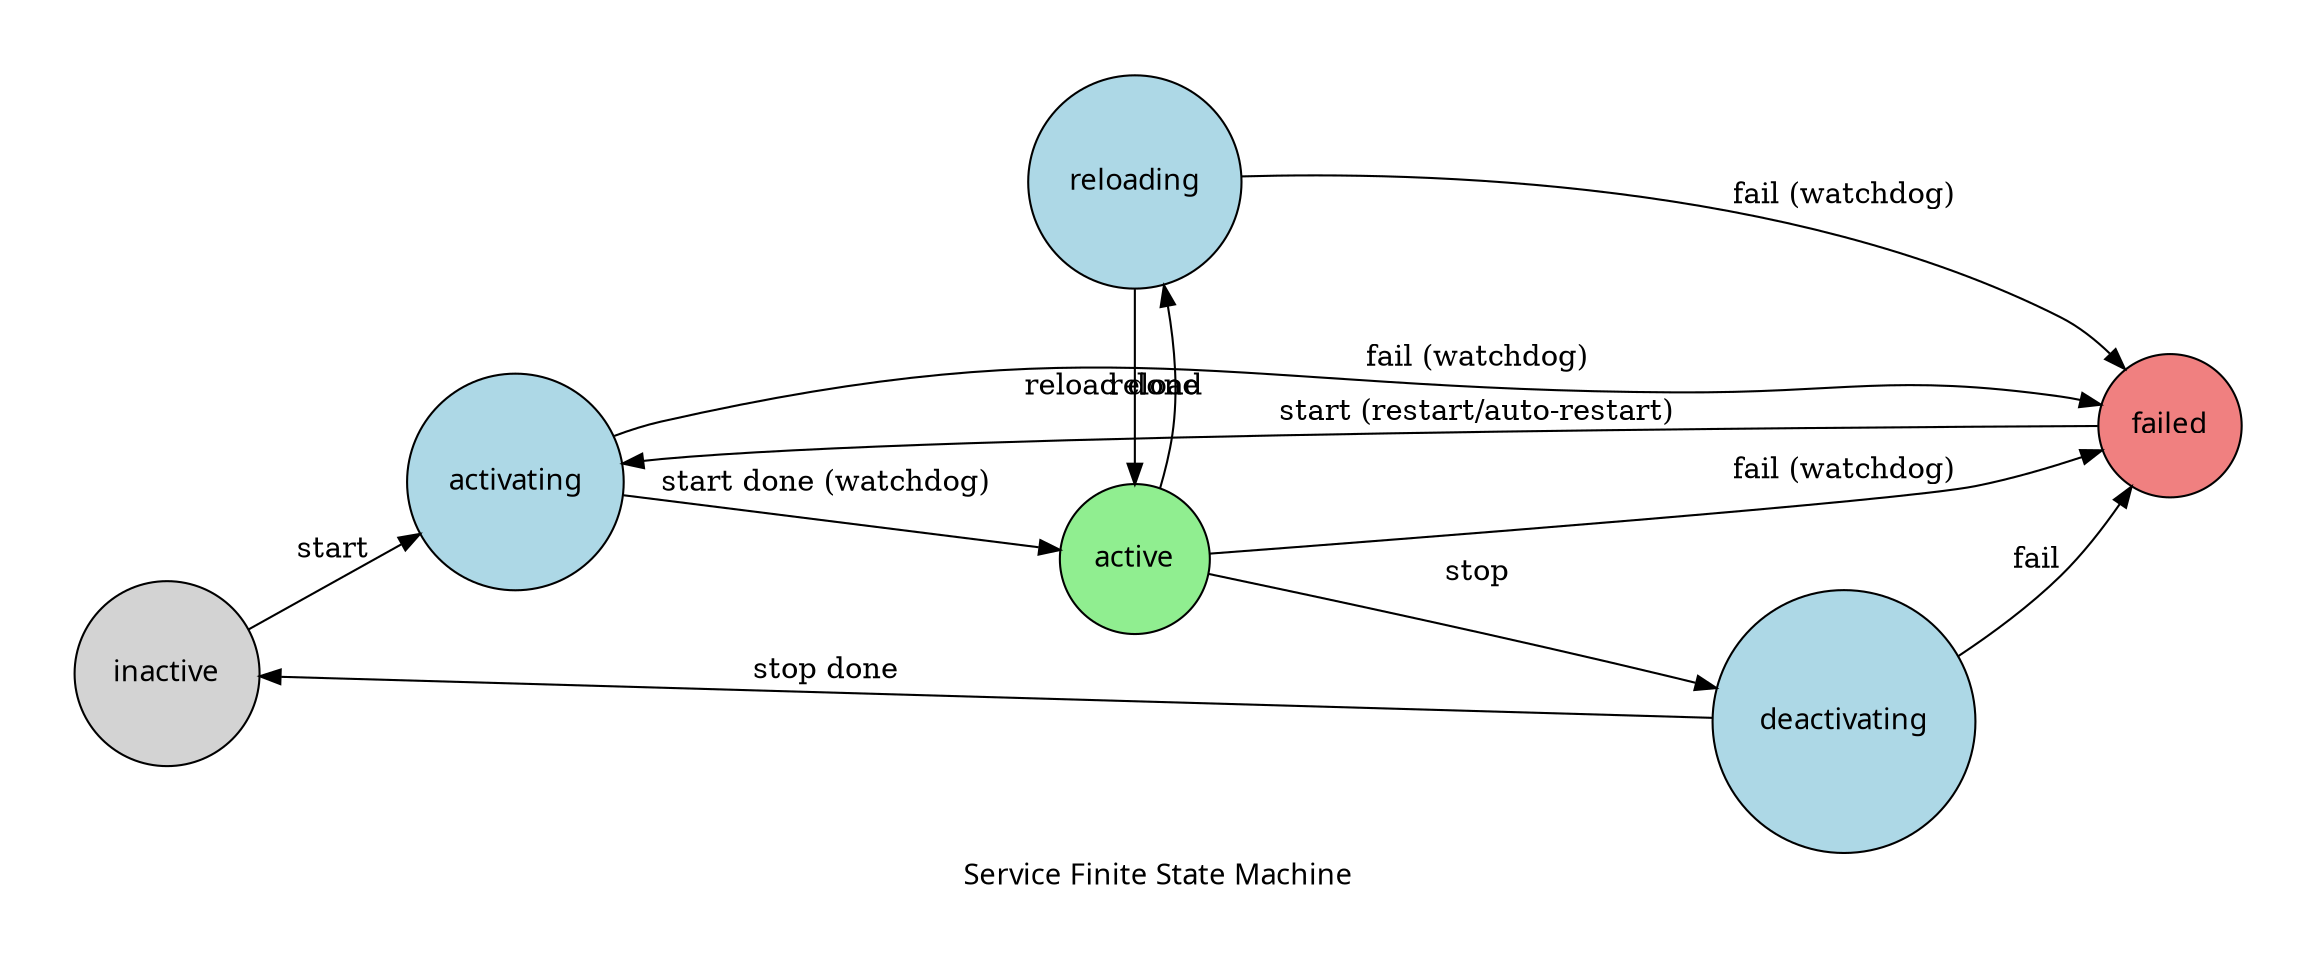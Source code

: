 digraph service_states {
	label="Service Finite State Machine"
	rankdir=LR;
	fontname="Ubuntu"
	graph [pad="0.5"];
	node [shape=circle, style=filled, fillcolor=lightblue, fontname="Ubuntu"];
	{ rank=min; inactive; };
	{ rank=same; reloading; active; };

	// States
	inactive     [label="inactive", fillcolor="lightgray"];
	active       [label="active", fillcolor="lightgreen"];
	failed       [label="failed", fillcolor="lightcoral"];
	activating   [label="activating"];
	deactivating [label="deactivating"];
	reloading    [label="reloading"];

	// Start transition
	inactive     -> activating   [label="start"];
	failed       -> activating   [label="start (restart/auto-restart)"];
	activating   -> active       [label="start done (watchdog)"];

	// Watchdog
	active       -> failed       [label="fail (watchdog)"];

	// Stop transition
	active       -> deactivating [label="stop"];
	deactivating -> failed       [label="fail"];
	deactivating -> inactive     [label="stop done"];
	activating   -> failed       [label="fail (watchdog)"];

	// Reload transition
	active       -> reloading    [label="reload"];
	reloading    -> active       [label="reload done"];
	reloading    -> failed       [label="fail (watchdog)"];
}
